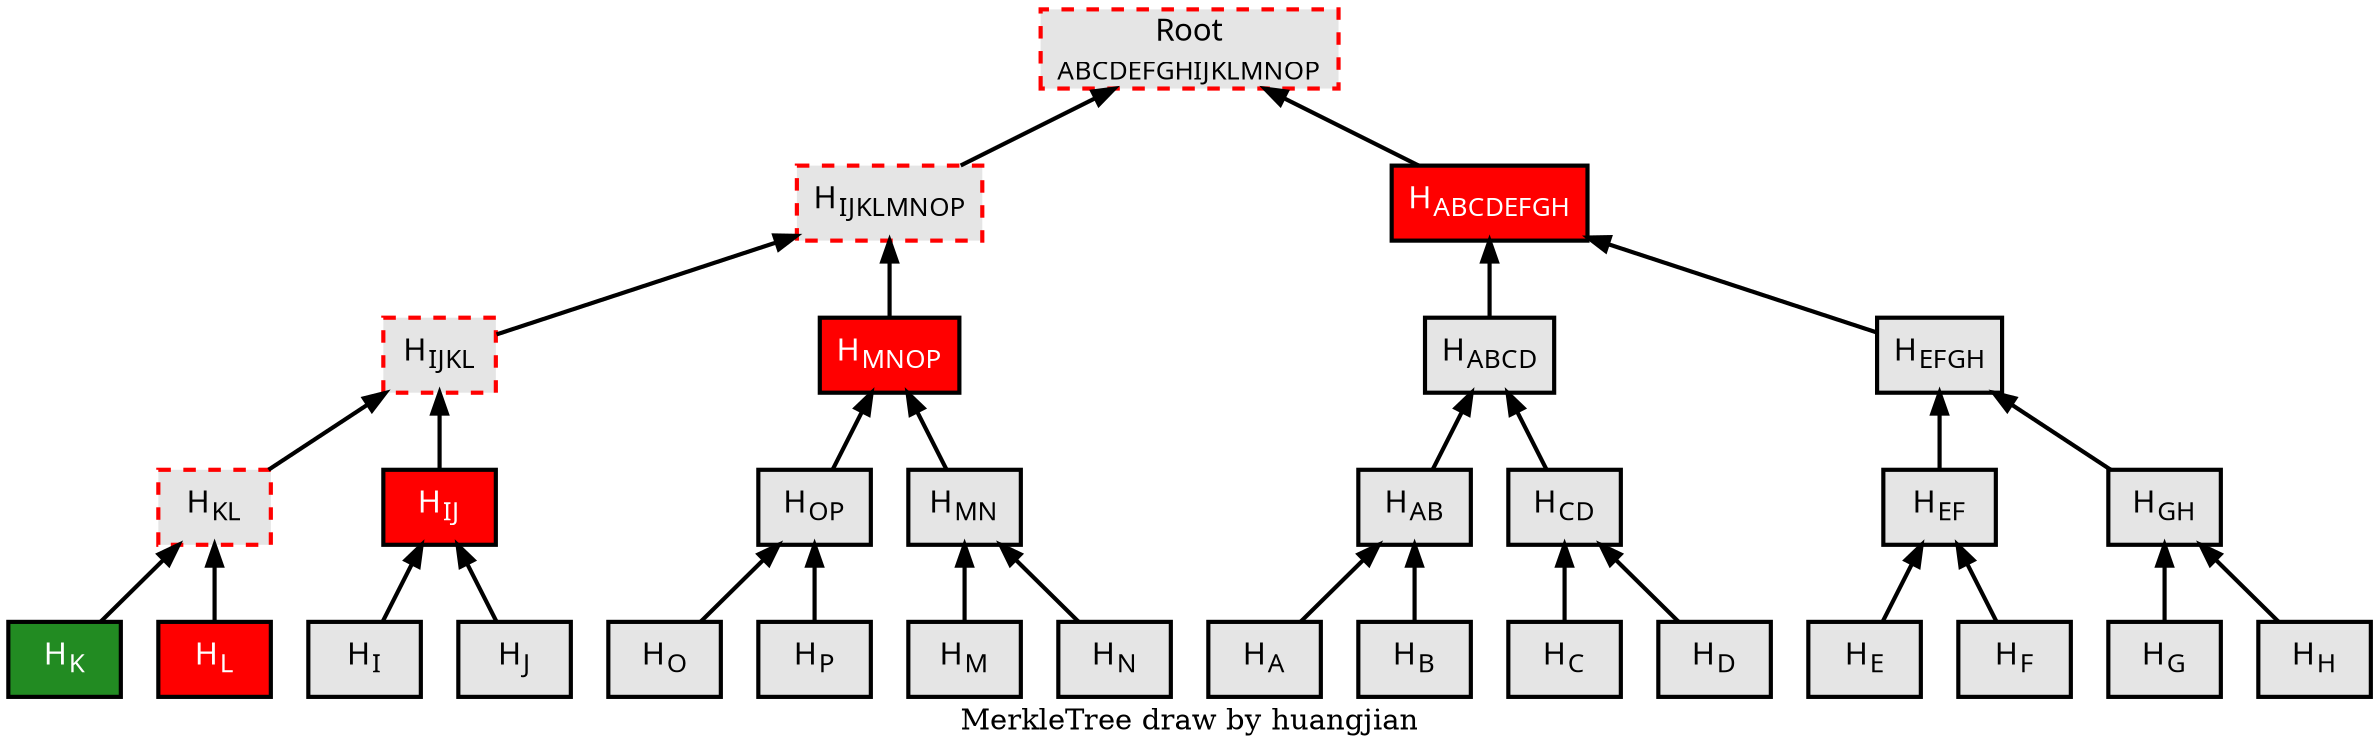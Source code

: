 digraph MerkleTree {
	rankdir = BT;
	label="MerkleTree draw by huangjian";

	node [fontname="Microsoft YaHei" fontsize=15 shape="record" color="black" fillcolor="gray90" style="filled,bold"];
	edge [style="bold"];

	HA [label=<H<SUB>A</SUB>>];
	HB [label=<H<SUB>B</SUB>>];
	HAB [label=<H<SUB>AB</SUB>>];
	HC [label=<H<SUB>C</SUB>>];
	HD [label=<H<SUB>D</SUB>>];
	HCD [label=<H<SUB>CD</SUB>>];
	HABCD [label=<H<SUB>ABCD</SUB>>];
	HE [label=<H<SUB>E</SUB>>];
	HF [label=<H<SUB>F</SUB>>];
	HEF [label=<H<SUB>EF</SUB>>];
	HG [label=<H<SUB>G</SUB>>];
	HH [label=<H<SUB>H</SUB>>];
	HGH [label=<H<SUB>GH</SUB>>];
	HEFGH [label=<H<SUB>EFGH</SUB>>];
	HABCDEFGH [label=<H<SUB>ABCDEFGH</SUB>> fillcolor="red" fontcolor="white" style="filled,bold"];

	HI          [label=<H<SUB>I</SUB>>];
	HJ          [label=<H<SUB>J</SUB>>];
	HIJ         [label=<H<SUB>IJ</SUB>> fillcolor="red" fontcolor="white"];
	HK          [label=<H<SUB>K</SUB>> fillcolor="forestgreen" fontcolor="white"];
	HL          [label=<H<SUB>L</SUB>> fillcolor="red" fontcolor="white"];
	HKL         [label=<H<SUB>KL</SUB>> color="red" style="filled,bold,dashed"];
	HIJKL       [label=<H<SUB>IJKL</SUB>> color="red" style="filled,bold,dashed"];
	HM          [label=<H<SUB>M</SUB>>];
	HN          [label=<H<SUB>N</SUB>>];
	HMN         [label=<H<SUB>MN</SUB>>];
	HO          [label=<H<SUB>O</SUB>>];
	HP          [label=<H<SUB>P</SUB>>];
	HOP         [label=<H<SUB>OP</SUB>>];
	HMNOP       [label=<H<SUB>MNOP</SUB>> fillcolor="red" fontcolor="white"];
	HIJKLMNOP   [label=<H<SUB>IJKLMNOP</SUB>> color="red" style="filled,bold,dashed"];

	{HA,HB} -> HAB
	{HC,HD} -> HCD
	{HAB,HCD} -> HABCD
	{HE,HF} -> HEF
	{HG,HH} -> HGH
	{HEF,HGH} -> HEFGH
	{HABCD,HEFGH} -> HABCDEFGH

	{HI,HJ}    -> HIJ 
	{HK,HL}    -> HKL
	{HIJ,HKL}   -> HIJKL
	{HM,HN}    -> HMN
	{HO,HP}    -> HOP
	{HMN,HOP}   -> HMNOP
	{HIJKL,HMNOP} -> HIJKLMNOP

	HABCDEFGHIJKLMNOP [label=<Root<br/><SUB>ABCDEFGHIJKLMNOP</SUB>> color="red" style="filled,bold,dashed"]
	{HABCDEFGH,HIJKLMNOP} -> HABCDEFGHIJKLMNOP
}
